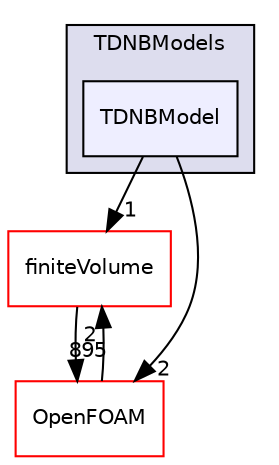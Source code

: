digraph "src/phaseSystemModels/reactingEulerFoam/derivedFvPatchFields/wallBoilingSubModels/TDNBModels/TDNBModel" {
  bgcolor=transparent;
  compound=true
  node [ fontsize="10", fontname="Helvetica"];
  edge [ labelfontsize="10", labelfontname="Helvetica"];
  subgraph clusterdir_ad8104ab624b5eb9dcd5120a3f707977 {
    graph [ bgcolor="#ddddee", pencolor="black", label="TDNBModels" fontname="Helvetica", fontsize="10", URL="dir_ad8104ab624b5eb9dcd5120a3f707977.html"]
  dir_09c05bec130ed18e4ab14144adff8013 [shape=box, label="TDNBModel", style="filled", fillcolor="#eeeeff", pencolor="black", URL="dir_09c05bec130ed18e4ab14144adff8013.html"];
  }
  dir_9bd15774b555cf7259a6fa18f99fe99b [shape=box label="finiteVolume" color="red" URL="dir_9bd15774b555cf7259a6fa18f99fe99b.html"];
  dir_c5473ff19b20e6ec4dfe5c310b3778a8 [shape=box label="OpenFOAM" color="red" URL="dir_c5473ff19b20e6ec4dfe5c310b3778a8.html"];
  dir_9bd15774b555cf7259a6fa18f99fe99b->dir_c5473ff19b20e6ec4dfe5c310b3778a8 [headlabel="895", labeldistance=1.5 headhref="dir_000814_002151.html"];
  dir_09c05bec130ed18e4ab14144adff8013->dir_9bd15774b555cf7259a6fa18f99fe99b [headlabel="1", labeldistance=1.5 headhref="dir_003038_000814.html"];
  dir_09c05bec130ed18e4ab14144adff8013->dir_c5473ff19b20e6ec4dfe5c310b3778a8 [headlabel="2", labeldistance=1.5 headhref="dir_003038_002151.html"];
  dir_c5473ff19b20e6ec4dfe5c310b3778a8->dir_9bd15774b555cf7259a6fa18f99fe99b [headlabel="2", labeldistance=1.5 headhref="dir_002151_000814.html"];
}
